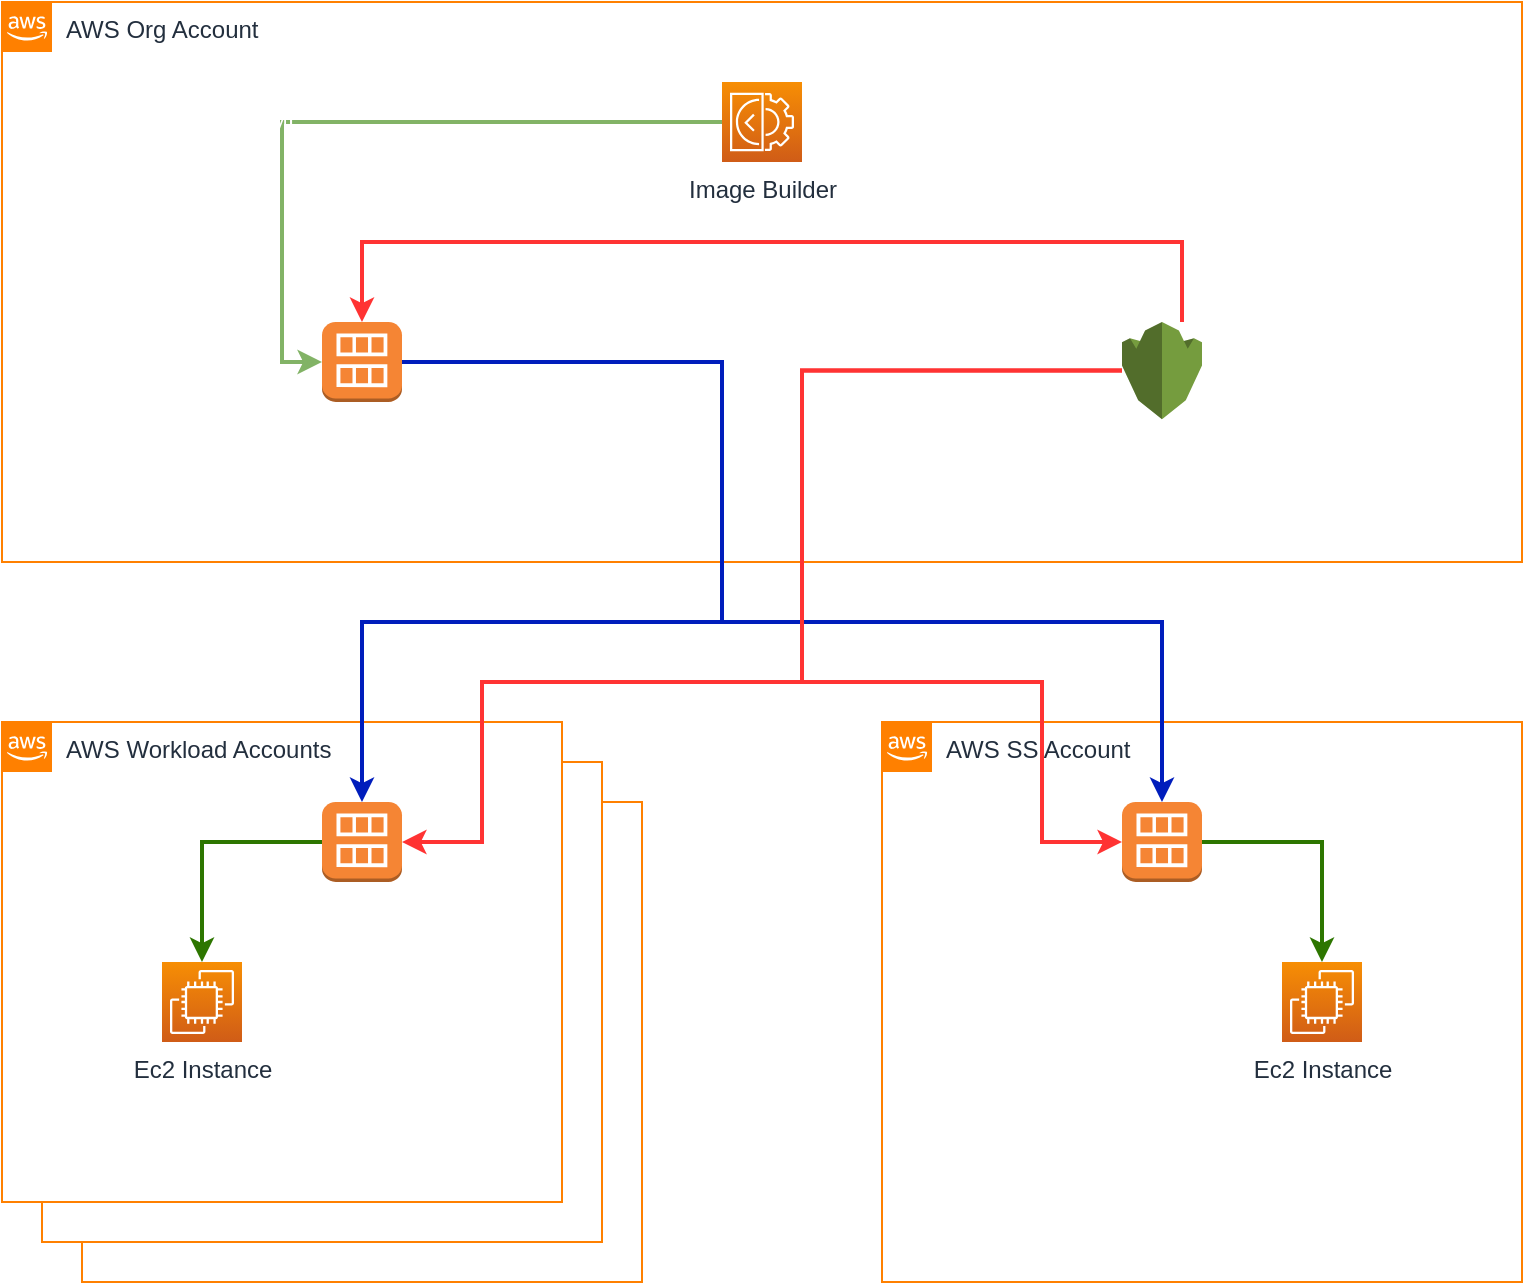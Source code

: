 <mxfile version="15.7.3" type="github">
  <diagram id="XoVoHr5pseKWL6vivK5B" name="Page-1">
    <mxGraphModel dx="1773" dy="2217" grid="1" gridSize="10" guides="1" tooltips="1" connect="1" arrows="1" fold="1" page="1" pageScale="1" pageWidth="827" pageHeight="1169" background="none" math="0" shadow="0">
      <root>
        <mxCell id="0" />
        <mxCell id="1" parent="0" />
        <mxCell id="lBNni2tav2I2LbvRLJ6z-1" value="AWS Org Account" style="points=[[0,0],[0.25,0],[0.5,0],[0.75,0],[1,0],[1,0.25],[1,0.5],[1,0.75],[1,1],[0.75,1],[0.5,1],[0.25,1],[0,1],[0,0.75],[0,0.5],[0,0.25]];outlineConnect=0;gradientColor=none;html=1;whiteSpace=wrap;fontSize=12;fontStyle=0;shape=mxgraph.aws4.group;grIcon=mxgraph.aws4.group_aws_cloud_alt;strokeColor=#FF8000;fillColor=none;verticalAlign=top;align=left;spacingLeft=30;fontColor=#232F3E;dashed=0;" vertex="1" parent="1">
          <mxGeometry x="-720" y="120" width="760" height="280" as="geometry" />
        </mxCell>
        <mxCell id="lBNni2tav2I2LbvRLJ6z-2" value="AWS Workload Accounts" style="points=[[0,0],[0.25,0],[0.5,0],[0.75,0],[1,0],[1,0.25],[1,0.5],[1,0.75],[1,1],[0.75,1],[0.5,1],[0.25,1],[0,1],[0,0.75],[0,0.5],[0,0.25]];outlineConnect=0;gradientColor=none;html=1;whiteSpace=wrap;fontSize=12;fontStyle=0;shape=mxgraph.aws4.group;grIcon=mxgraph.aws4.group_aws_cloud_alt;strokeColor=#FF8000;fillColor=none;verticalAlign=top;align=left;spacingLeft=30;fontColor=#232F3E;dashed=0;" vertex="1" parent="1">
          <mxGeometry x="-720" y="480" width="280" height="240" as="geometry" />
        </mxCell>
        <mxCell id="lBNni2tav2I2LbvRLJ6z-3" value="AWS SS Account" style="points=[[0,0],[0.25,0],[0.5,0],[0.75,0],[1,0],[1,0.25],[1,0.5],[1,0.75],[1,1],[0.75,1],[0.5,1],[0.25,1],[0,1],[0,0.75],[0,0.5],[0,0.25]];outlineConnect=0;gradientColor=none;html=1;whiteSpace=wrap;fontSize=12;fontStyle=0;shape=mxgraph.aws4.group;grIcon=mxgraph.aws4.group_aws_cloud_alt;strokeColor=#FF8000;fillColor=none;verticalAlign=top;align=left;spacingLeft=30;fontColor=#232F3E;dashed=0;" vertex="1" parent="1">
          <mxGeometry x="-280" y="480" width="320" height="280" as="geometry" />
        </mxCell>
        <mxCell id="lBNni2tav2I2LbvRLJ6z-6" style="edgeStyle=orthogonalEdgeStyle;rounded=0;orthogonalLoop=1;jettySize=auto;html=1;entryX=0;entryY=0.5;entryDx=0;entryDy=0;entryPerimeter=0;fillColor=#d5e8d4;strokeColor=#82b366;strokeWidth=2;" edge="1" parent="1" source="lBNni2tav2I2LbvRLJ6z-4" target="lBNni2tav2I2LbvRLJ6z-5">
          <mxGeometry relative="1" as="geometry" />
        </mxCell>
        <mxCell id="lBNni2tav2I2LbvRLJ6z-7" value="Create AMI" style="edgeLabel;html=1;align=center;verticalAlign=middle;resizable=0;points=[];labelBackgroundColor=none;fontColor=#FFFFFF;" vertex="1" connectable="0" parent="lBNni2tav2I2LbvRLJ6z-6">
          <mxGeometry x="0.108" y="1" relative="1" as="geometry">
            <mxPoint x="-43" y="-1" as="offset" />
          </mxGeometry>
        </mxCell>
        <mxCell id="lBNni2tav2I2LbvRLJ6z-4" value="Image Builder" style="sketch=0;points=[[0,0,0],[0.25,0,0],[0.5,0,0],[0.75,0,0],[1,0,0],[0,1,0],[0.25,1,0],[0.5,1,0],[0.75,1,0],[1,1,0],[0,0.25,0],[0,0.5,0],[0,0.75,0],[1,0.25,0],[1,0.5,0],[1,0.75,0]];outlineConnect=0;fontColor=#232F3E;gradientColor=#F78E04;gradientDirection=north;fillColor=#D05C17;strokeColor=#ffffff;dashed=0;verticalLabelPosition=bottom;verticalAlign=top;align=center;html=1;fontSize=12;fontStyle=0;aspect=fixed;shape=mxgraph.aws4.resourceIcon;resIcon=mxgraph.aws4.ec2_image_builder;" vertex="1" parent="1">
          <mxGeometry x="-360" y="160" width="40" height="40" as="geometry" />
        </mxCell>
        <mxCell id="lBNni2tav2I2LbvRLJ6z-11" style="edgeStyle=orthogonalEdgeStyle;rounded=0;orthogonalLoop=1;jettySize=auto;html=1;entryX=0.5;entryY=0;entryDx=0;entryDy=0;entryPerimeter=0;strokeColor=#001DBC;strokeWidth=2;fillColor=#0050ef;" edge="1" parent="1" source="lBNni2tav2I2LbvRLJ6z-5" target="lBNni2tav2I2LbvRLJ6z-9">
          <mxGeometry relative="1" as="geometry">
            <Array as="points">
              <mxPoint x="-360" y="300" />
              <mxPoint x="-360" y="430" />
              <mxPoint x="-540" y="430" />
            </Array>
          </mxGeometry>
        </mxCell>
        <mxCell id="lBNni2tav2I2LbvRLJ6z-14" value="AMI Share" style="edgeLabel;html=1;align=center;verticalAlign=middle;resizable=0;points=[];labelBackgroundColor=none;rounded=0;fontColor=#FFFFFF;strokeColor=#FF3333;strokeWidth=2;fillColor=#e51400;endArrow=classic;" vertex="1" connectable="0" parent="lBNni2tav2I2LbvRLJ6z-11">
          <mxGeometry x="0.013" y="1" relative="1" as="geometry">
            <mxPoint x="-31" y="-133" as="offset" />
          </mxGeometry>
        </mxCell>
        <mxCell id="lBNni2tav2I2LbvRLJ6z-12" style="edgeStyle=orthogonalEdgeStyle;rounded=0;orthogonalLoop=1;jettySize=auto;html=1;fillColor=#0050ef;strokeColor=#001DBC;strokeWidth=2;" edge="1" parent="1" source="lBNni2tav2I2LbvRLJ6z-5" target="lBNni2tav2I2LbvRLJ6z-10">
          <mxGeometry relative="1" as="geometry">
            <Array as="points">
              <mxPoint x="-360" y="300" />
              <mxPoint x="-360" y="430" />
              <mxPoint x="-140" y="430" />
            </Array>
          </mxGeometry>
        </mxCell>
        <mxCell id="lBNni2tav2I2LbvRLJ6z-5" value="AMI" style="outlineConnect=0;dashed=0;verticalLabelPosition=bottom;verticalAlign=top;align=center;html=1;shape=mxgraph.aws3.ami;fillColor=#F58534;gradientColor=none;fontColor=#FFFFFF;" vertex="1" parent="1">
          <mxGeometry x="-560" y="280" width="40" height="40" as="geometry" />
        </mxCell>
        <mxCell id="lBNni2tav2I2LbvRLJ6z-18" style="edgeStyle=orthogonalEdgeStyle;rounded=0;orthogonalLoop=1;jettySize=auto;html=1;strokeColor=#2D7600;strokeWidth=2;fillColor=#60a917;" edge="1" parent="1" source="lBNni2tav2I2LbvRLJ6z-9" target="lBNni2tav2I2LbvRLJ6z-15">
          <mxGeometry relative="1" as="geometry" />
        </mxCell>
        <mxCell id="lBNni2tav2I2LbvRLJ6z-20" value="Launch Instance" style="edgeLabel;html=1;align=center;verticalAlign=middle;resizable=0;points=[];labelBackgroundColor=none;rounded=0;fontColor=#FFFFFF;strokeColor=#FF3333;strokeWidth=2;fillColor=#e51400;endArrow=classic;" vertex="1" connectable="0" parent="lBNni2tav2I2LbvRLJ6z-18">
          <mxGeometry x="-0.212" y="3" relative="1" as="geometry">
            <mxPoint x="-13" y="-13" as="offset" />
          </mxGeometry>
        </mxCell>
        <mxCell id="lBNni2tav2I2LbvRLJ6z-9" value="Shared AMI" style="outlineConnect=0;dashed=0;verticalLabelPosition=bottom;verticalAlign=top;align=center;html=1;shape=mxgraph.aws3.ami;fillColor=#F58534;gradientColor=none;fontColor=#FFFFFF;" vertex="1" parent="1">
          <mxGeometry x="-560" y="520" width="40" height="40" as="geometry" />
        </mxCell>
        <mxCell id="lBNni2tav2I2LbvRLJ6z-17" style="edgeStyle=orthogonalEdgeStyle;rounded=0;orthogonalLoop=1;jettySize=auto;html=1;entryX=0.5;entryY=0;entryDx=0;entryDy=0;entryPerimeter=0;fillColor=#60a917;strokeColor=#2D7600;strokeWidth=2;" edge="1" parent="1" source="lBNni2tav2I2LbvRLJ6z-10" target="lBNni2tav2I2LbvRLJ6z-16">
          <mxGeometry relative="1" as="geometry" />
        </mxCell>
        <mxCell id="lBNni2tav2I2LbvRLJ6z-19" value="Launch Instance" style="edgeLabel;html=1;align=center;verticalAlign=middle;resizable=0;points=[];labelBackgroundColor=none;rounded=0;fontColor=#FFFFFF;strokeColor=#FF3333;strokeWidth=2;fillColor=#e51400;endArrow=classic;" vertex="1" connectable="0" parent="lBNni2tav2I2LbvRLJ6z-17">
          <mxGeometry x="-0.188" y="2" relative="1" as="geometry">
            <mxPoint x="11" y="-8" as="offset" />
          </mxGeometry>
        </mxCell>
        <mxCell id="lBNni2tav2I2LbvRLJ6z-10" value="Shared AMI" style="outlineConnect=0;dashed=0;verticalLabelPosition=bottom;verticalAlign=top;align=center;html=1;shape=mxgraph.aws3.ami;fillColor=#F58534;gradientColor=none;fontColor=#FFFFFF;" vertex="1" parent="1">
          <mxGeometry x="-160" y="520" width="40" height="40" as="geometry" />
        </mxCell>
        <mxCell id="lBNni2tav2I2LbvRLJ6z-15" value="Ec2 Instance" style="sketch=0;points=[[0,0,0],[0.25,0,0],[0.5,0,0],[0.75,0,0],[1,0,0],[0,1,0],[0.25,1,0],[0.5,1,0],[0.75,1,0],[1,1,0],[0,0.25,0],[0,0.5,0],[0,0.75,0],[1,0.25,0],[1,0.5,0],[1,0.75,0]];outlineConnect=0;fontColor=#232F3E;gradientColor=#F78E04;gradientDirection=north;fillColor=#D05C17;strokeColor=#ffffff;dashed=0;verticalLabelPosition=bottom;verticalAlign=top;align=center;html=1;fontSize=12;fontStyle=0;aspect=fixed;shape=mxgraph.aws4.resourceIcon;resIcon=mxgraph.aws4.ec2;" vertex="1" parent="1">
          <mxGeometry x="-640" y="600" width="40" height="40" as="geometry" />
        </mxCell>
        <mxCell id="lBNni2tav2I2LbvRLJ6z-16" value="Ec2 Instance" style="sketch=0;points=[[0,0,0],[0.25,0,0],[0.5,0,0],[0.75,0,0],[1,0,0],[0,1,0],[0.25,1,0],[0.5,1,0],[0.75,1,0],[1,1,0],[0,0.25,0],[0,0.5,0],[0,0.75,0],[1,0.25,0],[1,0.5,0],[1,0.75,0]];outlineConnect=0;fontColor=#232F3E;gradientColor=#F78E04;gradientDirection=north;fillColor=#D05C17;strokeColor=#ffffff;dashed=0;verticalLabelPosition=bottom;verticalAlign=top;align=center;html=1;fontSize=12;fontStyle=0;aspect=fixed;shape=mxgraph.aws4.resourceIcon;resIcon=mxgraph.aws4.ec2;" vertex="1" parent="1">
          <mxGeometry x="-80" y="600" width="40" height="40" as="geometry" />
        </mxCell>
        <mxCell id="lBNni2tav2I2LbvRLJ6z-22" value="EBS Encrypt" style="edgeStyle=orthogonalEdgeStyle;rounded=0;orthogonalLoop=1;jettySize=auto;html=1;fillColor=#e51400;strokeColor=#FF3333;strokeWidth=2;labelBackgroundColor=none;fontColor=#FFFFFF;" edge="1" parent="1" source="lBNni2tav2I2LbvRLJ6z-21" target="lBNni2tav2I2LbvRLJ6z-5">
          <mxGeometry x="0.024" y="20" relative="1" as="geometry">
            <Array as="points">
              <mxPoint x="-130" y="240" />
              <mxPoint x="-540" y="240" />
            </Array>
            <mxPoint as="offset" />
          </mxGeometry>
        </mxCell>
        <mxCell id="lBNni2tav2I2LbvRLJ6z-23" style="edgeStyle=orthogonalEdgeStyle;rounded=0;orthogonalLoop=1;jettySize=auto;html=1;strokeColor=#FF3333;strokeWidth=2;fillColor=#e51400;" edge="1" parent="1" source="lBNni2tav2I2LbvRLJ6z-21">
          <mxGeometry relative="1" as="geometry">
            <mxPoint x="-160" y="540" as="targetPoint" />
            <Array as="points">
              <mxPoint x="-320" y="304" />
              <mxPoint x="-320" y="460" />
              <mxPoint x="-200" y="460" />
              <mxPoint x="-200" y="540" />
            </Array>
          </mxGeometry>
        </mxCell>
        <mxCell id="lBNni2tav2I2LbvRLJ6z-24" style="edgeStyle=orthogonalEdgeStyle;rounded=0;orthogonalLoop=1;jettySize=auto;html=1;entryX=1;entryY=0.5;entryDx=0;entryDy=0;entryPerimeter=0;fillColor=#e51400;strokeColor=#FF3333;strokeWidth=2;" edge="1" parent="1" source="lBNni2tav2I2LbvRLJ6z-21" target="lBNni2tav2I2LbvRLJ6z-9">
          <mxGeometry relative="1" as="geometry">
            <Array as="points">
              <mxPoint x="-320" y="304" />
              <mxPoint x="-320" y="460" />
              <mxPoint x="-480" y="460" />
              <mxPoint x="-480" y="540" />
            </Array>
          </mxGeometry>
        </mxCell>
        <mxCell id="lBNni2tav2I2LbvRLJ6z-25" value="EBS Decrypt" style="edgeLabel;html=1;align=center;verticalAlign=middle;resizable=0;points=[];labelBackgroundColor=none;rounded=0;fontColor=#FFFFFF;strokeColor=#FF3333;strokeWidth=2;fillColor=#e51400;endArrow=classic;" vertex="1" connectable="0" parent="lBNni2tav2I2LbvRLJ6z-24">
          <mxGeometry x="-0.559" y="1" relative="1" as="geometry">
            <mxPoint x="19" y="-48" as="offset" />
          </mxGeometry>
        </mxCell>
        <mxCell id="lBNni2tav2I2LbvRLJ6z-21" value="KMS" style="outlineConnect=0;dashed=0;verticalLabelPosition=bottom;verticalAlign=top;align=center;html=1;shape=mxgraph.aws3.kms;fillColor=#759C3E;gradientColor=none;aspect=fixed;fontColor=#FFFFFF;" vertex="1" parent="1">
          <mxGeometry x="-160" y="280" width="40" height="48.63" as="geometry" />
        </mxCell>
        <mxCell id="lBNni2tav2I2LbvRLJ6z-26" value="" style="endArrow=none;html=1;strokeColor=#FF8000;dashed=0;fontSize=12;fontColor=#232F3E;fontStyle=0;align=left;verticalAlign=top;spacingLeft=30;rounded=0;" edge="1" parent="1" source="lBNni2tav2I2LbvRLJ6z-2" target="lBNni2tav2I2LbvRLJ6z-2">
          <mxGeometry width="50" height="50" relative="1" as="geometry">
            <mxPoint x="-440" y="760" as="sourcePoint" />
            <mxPoint x="-700" y="730" as="targetPoint" />
            <Array as="points">
              <mxPoint x="-440" y="500" />
              <mxPoint x="-420" y="500" />
              <mxPoint x="-420" y="740" />
              <mxPoint x="-580" y="740" />
              <mxPoint x="-700" y="740" />
              <mxPoint x="-700" y="720" />
            </Array>
          </mxGeometry>
        </mxCell>
        <mxCell id="lBNni2tav2I2LbvRLJ6z-27" value="" style="endArrow=none;html=1;strokeColor=#FF8000;dashed=0;fontSize=12;fontColor=#232F3E;fontStyle=0;align=left;verticalAlign=top;spacingLeft=30;rounded=0;" edge="1" parent="1">
          <mxGeometry width="50" height="50" relative="1" as="geometry">
            <mxPoint x="-420" y="520" as="sourcePoint" />
            <mxPoint x="-680" y="740" as="targetPoint" />
            <Array as="points">
              <mxPoint x="-420" y="520" />
              <mxPoint x="-400" y="520" />
              <mxPoint x="-400" y="760" />
              <mxPoint x="-560" y="760" />
              <mxPoint x="-680" y="760" />
              <mxPoint x="-680" y="740" />
            </Array>
          </mxGeometry>
        </mxCell>
      </root>
    </mxGraphModel>
  </diagram>
</mxfile>
